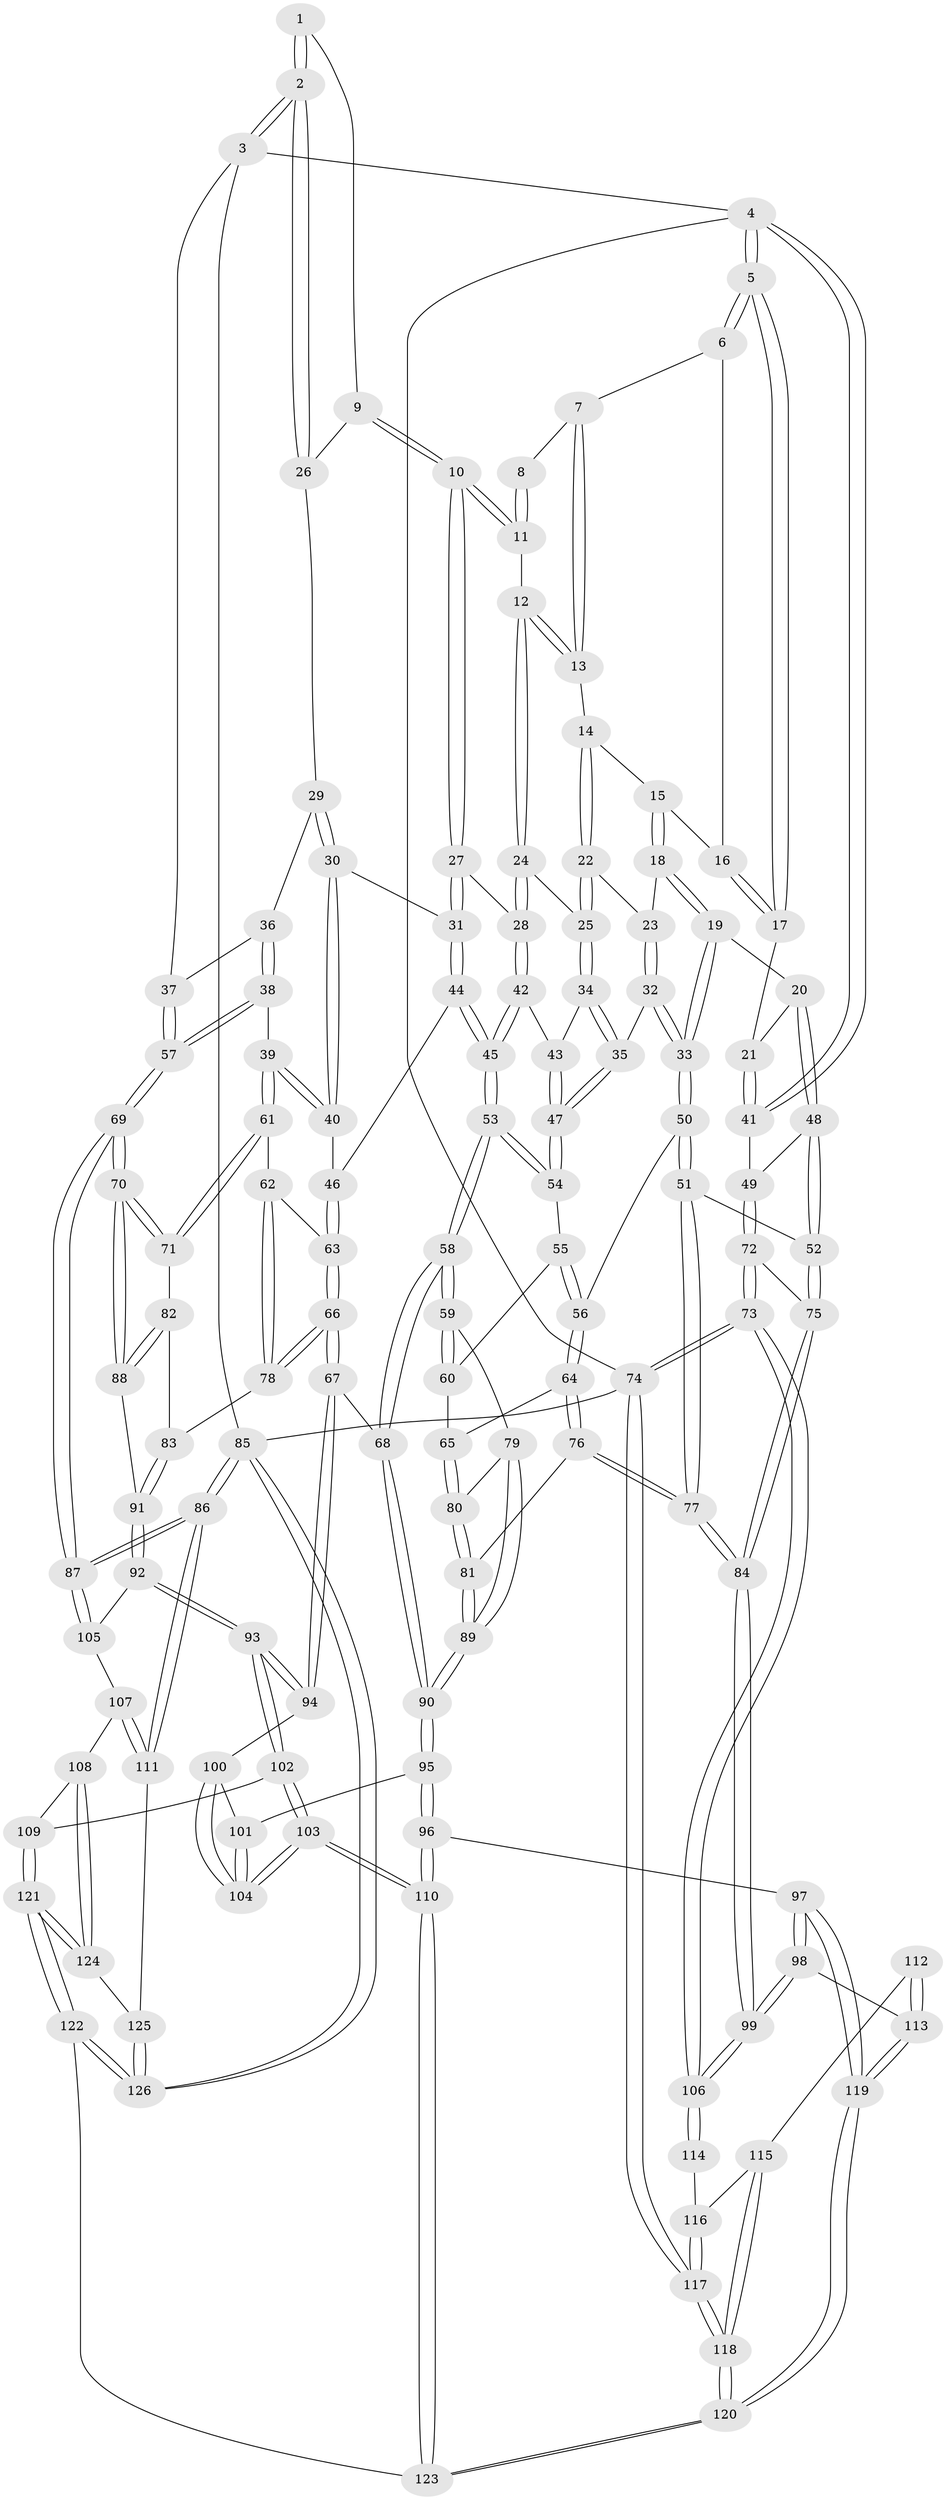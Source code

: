 // coarse degree distribution, {3: 0.2676056338028169, 4: 0.4507042253521127, 6: 0.056338028169014086, 5: 0.19718309859154928, 7: 0.014084507042253521, 2: 0.014084507042253521}
// Generated by graph-tools (version 1.1) at 2025/52/02/27/25 19:52:40]
// undirected, 126 vertices, 312 edges
graph export_dot {
graph [start="1"]
  node [color=gray90,style=filled];
  1 [pos="+0.7312156938271698+0"];
  2 [pos="+1+0"];
  3 [pos="+1+0"];
  4 [pos="+0+0"];
  5 [pos="+0+0"];
  6 [pos="+0.16143869996386992+0"];
  7 [pos="+0.5376686115717433+0"];
  8 [pos="+0.6471734738095759+0"];
  9 [pos="+0.7679341635892527+0.10377034791418663"];
  10 [pos="+0.6851166521619979+0.14068489554794897"];
  11 [pos="+0.6672230200684084+0.0663749360368346"];
  12 [pos="+0.5263844152238522+0.09199554920425447"];
  13 [pos="+0.5317857137850869+0"];
  14 [pos="+0.3743277806366559+0.08962825566461582"];
  15 [pos="+0.2365202998500409+0.011804629357686551"];
  16 [pos="+0.20975856291524722+0"];
  17 [pos="+0.09446560444637199+0.1504809076853981"];
  18 [pos="+0.24275830182767036+0.1440076620888201"];
  19 [pos="+0.1828020878630052+0.25794327528529476"];
  20 [pos="+0.13942762285292876+0.24559915894329978"];
  21 [pos="+0.08774917229557697+0.1961362748743508"];
  22 [pos="+0.39946900143017633+0.14481671219777467"];
  23 [pos="+0.3541970308241473+0.1697415020125512"];
  24 [pos="+0.5165261896021112+0.17464765679573263"];
  25 [pos="+0.48966797426099956+0.18216598951171417"];
  26 [pos="+0.8215215174134147+0.11987089644267565"];
  27 [pos="+0.6720361918139266+0.16447480228358335"];
  28 [pos="+0.5442317293044348+0.18787048503484133"];
  29 [pos="+0.845818089800857+0.20373867228942347"];
  30 [pos="+0.808804827423748+0.24515082166081256"];
  31 [pos="+0.7248476456403445+0.2351451397470416"];
  32 [pos="+0.28118112195364875+0.3161507779700697"];
  33 [pos="+0.24300668978098608+0.3251566438875297"];
  34 [pos="+0.4819349115162297+0.19592908180299873"];
  35 [pos="+0.38907247382974214+0.3292144984920004"];
  36 [pos="+0.8698047388926669+0.2041315375918191"];
  37 [pos="+1+0.0006799534312435623"];
  38 [pos="+1+0.38757457224264874"];
  39 [pos="+0.9882911307282312+0.3942635234149838"];
  40 [pos="+0.8331950018855517+0.34194478600206113"];
  41 [pos="+0+0.193018277217306"];
  42 [pos="+0.5997640930210736+0.34203989493745834"];
  43 [pos="+0.5019472693208604+0.337053020458584"];
  44 [pos="+0.6434677794749002+0.3999283672261321"];
  45 [pos="+0.643310509443321+0.3999573075536127"];
  46 [pos="+0.7250231785002695+0.42004421243273554"];
  47 [pos="+0.41855804543812414+0.3672010934061468"];
  48 [pos="+0.049385942237361785+0.33973337725913366"];
  49 [pos="+0+0.2490547317630503"];
  50 [pos="+0.21540484467538354+0.4407925795624495"];
  51 [pos="+0.16167937996941362+0.4680428780474729"];
  52 [pos="+0.06841657483246794+0.48593261406351346"];
  53 [pos="+0.5974518332120676+0.45351673886930993"];
  54 [pos="+0.43678411073922746+0.4203267719215233"];
  55 [pos="+0.4161403612545234+0.4548759494500702"];
  56 [pos="+0.23721583252532172+0.4595923372522234"];
  57 [pos="+1+0.35352230064255963"];
  58 [pos="+0.5823928210723069+0.5571977805839416"];
  59 [pos="+0.5488604928709283+0.5617650698548903"];
  60 [pos="+0.415506981129194+0.47204011346607694"];
  61 [pos="+0.9013823359442897+0.4977945935865078"];
  62 [pos="+0.7998389082317254+0.4996136459976541"];
  63 [pos="+0.753090694836948+0.45867943564430586"];
  64 [pos="+0.24884384170164164+0.4788688704159146"];
  65 [pos="+0.4036438003474198+0.5204969592970639"];
  66 [pos="+0.6651847828458735+0.6490817190014875"];
  67 [pos="+0.663078056026343+0.6498751209950254"];
  68 [pos="+0.6155927339240588+0.6164523946797313"];
  69 [pos="+1+0.709315462014441"];
  70 [pos="+1+0.6892728571113395"];
  71 [pos="+0.9115844925885951+0.5664444545888354"];
  72 [pos="+0+0.5791397923804961"];
  73 [pos="+0+0.7388440126301836"];
  74 [pos="+0+1"];
  75 [pos="+0+0.5465151400183409"];
  76 [pos="+0.3142415015579572+0.6245622101574282"];
  77 [pos="+0.20563595346389796+0.7139770851489059"];
  78 [pos="+0.7725045188024483+0.6275017215060665"];
  79 [pos="+0.5327697729423075+0.5664383704856669"];
  80 [pos="+0.40248396506692485+0.555960302563793"];
  81 [pos="+0.35227693514038694+0.6246242112988183"];
  82 [pos="+0.9046300853959118+0.5748049275653307"];
  83 [pos="+0.7923358382491151+0.6371362382694572"];
  84 [pos="+0.2016359227298483+0.7193245560306255"];
  85 [pos="+1+1"];
  86 [pos="+1+0.8602815470677884"];
  87 [pos="+1+0.8309489282156364"];
  88 [pos="+0.8895372362338811+0.7235238770281126"];
  89 [pos="+0.41758233312851323+0.6809667805383289"];
  90 [pos="+0.4533137001534798+0.7424094890149898"];
  91 [pos="+0.8682760678909036+0.7330088231597678"];
  92 [pos="+0.8547148465855208+0.7640883358344164"];
  93 [pos="+0.7374587305701024+0.8392188477496753"];
  94 [pos="+0.6643541412769668+0.6894927239032669"];
  95 [pos="+0.4542770423377727+0.7669821575107002"];
  96 [pos="+0.38284671725124847+0.8543852214770749"];
  97 [pos="+0.36074311607995657+0.8511104876462573"];
  98 [pos="+0.20913272288913745+0.802084547942389"];
  99 [pos="+0.20065517429924892+0.7277676761323547"];
  100 [pos="+0.5952298938458187+0.7529412229830362"];
  101 [pos="+0.47458277925156483+0.7741782010688255"];
  102 [pos="+0.7366489848505864+0.8418616170783042"];
  103 [pos="+0.6237549428935459+0.9084782188227265"];
  104 [pos="+0.6045622430488455+0.8818476821266469"];
  105 [pos="+0.8929053940736242+0.813228320734531"];
  106 [pos="+0+0.7400393553603403"];
  107 [pos="+0.9107005102736794+0.8710235157259025"];
  108 [pos="+0.8865409030039945+0.9203400556781213"];
  109 [pos="+0.7487749704478014+0.857154697506589"];
  110 [pos="+0.5151854992236361+1"];
  111 [pos="+1+0.8610469616460914"];
  112 [pos="+0.14747397073334972+0.829867169174132"];
  113 [pos="+0.20254043808319183+0.8102379117255702"];
  114 [pos="+0.07081220297642579+0.845794425561751"];
  115 [pos="+0.10661832853847647+0.9368755310692056"];
  116 [pos="+0.057743832184741134+0.9030846590945647"];
  117 [pos="+0+1"];
  118 [pos="+0.059302561320622386+1"];
  119 [pos="+0.19722802890768817+1"];
  120 [pos="+0.1651090626974891+1"];
  121 [pos="+0.7847603914146148+0.9806012161506152"];
  122 [pos="+0.7251790364601183+1"];
  123 [pos="+0.5143577651343064+1"];
  124 [pos="+0.8943178283863412+0.9471446803514332"];
  125 [pos="+0.8989001764199525+0.9526990164310426"];
  126 [pos="+0.9574862380790649+1"];
  1 -- 2;
  1 -- 2;
  1 -- 9;
  2 -- 3;
  2 -- 3;
  2 -- 26;
  2 -- 26;
  3 -- 4;
  3 -- 37;
  3 -- 85;
  4 -- 5;
  4 -- 5;
  4 -- 41;
  4 -- 41;
  4 -- 74;
  5 -- 6;
  5 -- 6;
  5 -- 17;
  5 -- 17;
  6 -- 7;
  6 -- 16;
  7 -- 8;
  7 -- 13;
  7 -- 13;
  8 -- 11;
  8 -- 11;
  9 -- 10;
  9 -- 10;
  9 -- 26;
  10 -- 11;
  10 -- 11;
  10 -- 27;
  10 -- 27;
  11 -- 12;
  12 -- 13;
  12 -- 13;
  12 -- 24;
  12 -- 24;
  13 -- 14;
  14 -- 15;
  14 -- 22;
  14 -- 22;
  15 -- 16;
  15 -- 18;
  15 -- 18;
  16 -- 17;
  16 -- 17;
  17 -- 21;
  18 -- 19;
  18 -- 19;
  18 -- 23;
  19 -- 20;
  19 -- 33;
  19 -- 33;
  20 -- 21;
  20 -- 48;
  20 -- 48;
  21 -- 41;
  21 -- 41;
  22 -- 23;
  22 -- 25;
  22 -- 25;
  23 -- 32;
  23 -- 32;
  24 -- 25;
  24 -- 28;
  24 -- 28;
  25 -- 34;
  25 -- 34;
  26 -- 29;
  27 -- 28;
  27 -- 31;
  27 -- 31;
  28 -- 42;
  28 -- 42;
  29 -- 30;
  29 -- 30;
  29 -- 36;
  30 -- 31;
  30 -- 40;
  30 -- 40;
  31 -- 44;
  31 -- 44;
  32 -- 33;
  32 -- 33;
  32 -- 35;
  33 -- 50;
  33 -- 50;
  34 -- 35;
  34 -- 35;
  34 -- 43;
  35 -- 47;
  35 -- 47;
  36 -- 37;
  36 -- 38;
  36 -- 38;
  37 -- 57;
  37 -- 57;
  38 -- 39;
  38 -- 57;
  38 -- 57;
  39 -- 40;
  39 -- 40;
  39 -- 61;
  39 -- 61;
  40 -- 46;
  41 -- 49;
  42 -- 43;
  42 -- 45;
  42 -- 45;
  43 -- 47;
  43 -- 47;
  44 -- 45;
  44 -- 45;
  44 -- 46;
  45 -- 53;
  45 -- 53;
  46 -- 63;
  46 -- 63;
  47 -- 54;
  47 -- 54;
  48 -- 49;
  48 -- 52;
  48 -- 52;
  49 -- 72;
  49 -- 72;
  50 -- 51;
  50 -- 51;
  50 -- 56;
  51 -- 52;
  51 -- 77;
  51 -- 77;
  52 -- 75;
  52 -- 75;
  53 -- 54;
  53 -- 54;
  53 -- 58;
  53 -- 58;
  54 -- 55;
  55 -- 56;
  55 -- 56;
  55 -- 60;
  56 -- 64;
  56 -- 64;
  57 -- 69;
  57 -- 69;
  58 -- 59;
  58 -- 59;
  58 -- 68;
  58 -- 68;
  59 -- 60;
  59 -- 60;
  59 -- 79;
  60 -- 65;
  61 -- 62;
  61 -- 71;
  61 -- 71;
  62 -- 63;
  62 -- 78;
  62 -- 78;
  63 -- 66;
  63 -- 66;
  64 -- 65;
  64 -- 76;
  64 -- 76;
  65 -- 80;
  65 -- 80;
  66 -- 67;
  66 -- 67;
  66 -- 78;
  66 -- 78;
  67 -- 68;
  67 -- 94;
  67 -- 94;
  68 -- 90;
  68 -- 90;
  69 -- 70;
  69 -- 70;
  69 -- 87;
  69 -- 87;
  70 -- 71;
  70 -- 71;
  70 -- 88;
  70 -- 88;
  71 -- 82;
  72 -- 73;
  72 -- 73;
  72 -- 75;
  73 -- 74;
  73 -- 74;
  73 -- 106;
  73 -- 106;
  74 -- 117;
  74 -- 117;
  74 -- 85;
  75 -- 84;
  75 -- 84;
  76 -- 77;
  76 -- 77;
  76 -- 81;
  77 -- 84;
  77 -- 84;
  78 -- 83;
  79 -- 80;
  79 -- 89;
  79 -- 89;
  80 -- 81;
  80 -- 81;
  81 -- 89;
  81 -- 89;
  82 -- 83;
  82 -- 88;
  82 -- 88;
  83 -- 91;
  83 -- 91;
  84 -- 99;
  84 -- 99;
  85 -- 86;
  85 -- 86;
  85 -- 126;
  85 -- 126;
  86 -- 87;
  86 -- 87;
  86 -- 111;
  86 -- 111;
  87 -- 105;
  87 -- 105;
  88 -- 91;
  89 -- 90;
  89 -- 90;
  90 -- 95;
  90 -- 95;
  91 -- 92;
  91 -- 92;
  92 -- 93;
  92 -- 93;
  92 -- 105;
  93 -- 94;
  93 -- 94;
  93 -- 102;
  93 -- 102;
  94 -- 100;
  95 -- 96;
  95 -- 96;
  95 -- 101;
  96 -- 97;
  96 -- 110;
  96 -- 110;
  97 -- 98;
  97 -- 98;
  97 -- 119;
  97 -- 119;
  98 -- 99;
  98 -- 99;
  98 -- 113;
  99 -- 106;
  99 -- 106;
  100 -- 101;
  100 -- 104;
  100 -- 104;
  101 -- 104;
  101 -- 104;
  102 -- 103;
  102 -- 103;
  102 -- 109;
  103 -- 104;
  103 -- 104;
  103 -- 110;
  103 -- 110;
  105 -- 107;
  106 -- 114;
  106 -- 114;
  107 -- 108;
  107 -- 111;
  107 -- 111;
  108 -- 109;
  108 -- 124;
  108 -- 124;
  109 -- 121;
  109 -- 121;
  110 -- 123;
  110 -- 123;
  111 -- 125;
  112 -- 113;
  112 -- 113;
  112 -- 115;
  113 -- 119;
  113 -- 119;
  114 -- 116;
  115 -- 116;
  115 -- 118;
  115 -- 118;
  116 -- 117;
  116 -- 117;
  117 -- 118;
  117 -- 118;
  118 -- 120;
  118 -- 120;
  119 -- 120;
  119 -- 120;
  120 -- 123;
  120 -- 123;
  121 -- 122;
  121 -- 122;
  121 -- 124;
  121 -- 124;
  122 -- 123;
  122 -- 126;
  122 -- 126;
  124 -- 125;
  125 -- 126;
  125 -- 126;
}
